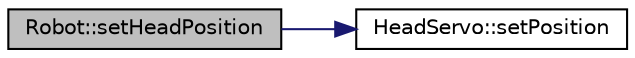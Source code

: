 digraph "Robot::setHeadPosition"
{
  edge [fontname="Helvetica",fontsize="10",labelfontname="Helvetica",labelfontsize="10"];
  node [fontname="Helvetica",fontsize="10",shape=record];
  rankdir="LR";
  Node22 [label="Robot::setHeadPosition",height=0.2,width=0.4,color="black", fillcolor="grey75", style="filled", fontcolor="black"];
  Node22 -> Node23 [color="midnightblue",fontsize="10",style="solid",fontname="Helvetica"];
  Node23 [label="HeadServo::setPosition",height=0.2,width=0.4,color="black", fillcolor="white", style="filled",URL="$class_head_servo.html#a43ae8a0a9b586c55cd4e59a779eea4a9",tooltip="change the position of the servo motor "];
}

